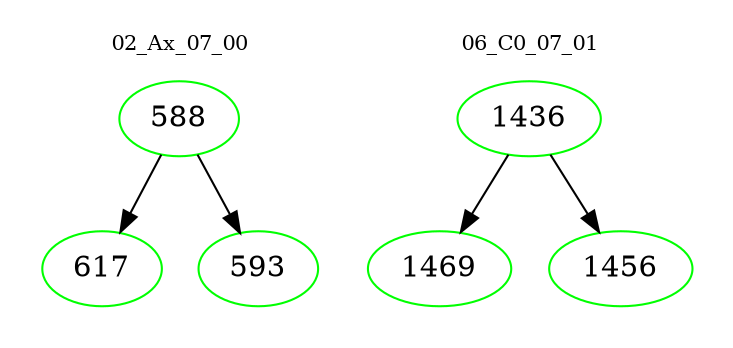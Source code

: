 digraph{
subgraph cluster_0 {
color = white
label = "02_Ax_07_00";
fontsize=10;
T0_588 [label="588", color="green"]
T0_588 -> T0_617 [color="black"]
T0_617 [label="617", color="green"]
T0_588 -> T0_593 [color="black"]
T0_593 [label="593", color="green"]
}
subgraph cluster_1 {
color = white
label = "06_C0_07_01";
fontsize=10;
T1_1436 [label="1436", color="green"]
T1_1436 -> T1_1469 [color="black"]
T1_1469 [label="1469", color="green"]
T1_1436 -> T1_1456 [color="black"]
T1_1456 [label="1456", color="green"]
}
}
